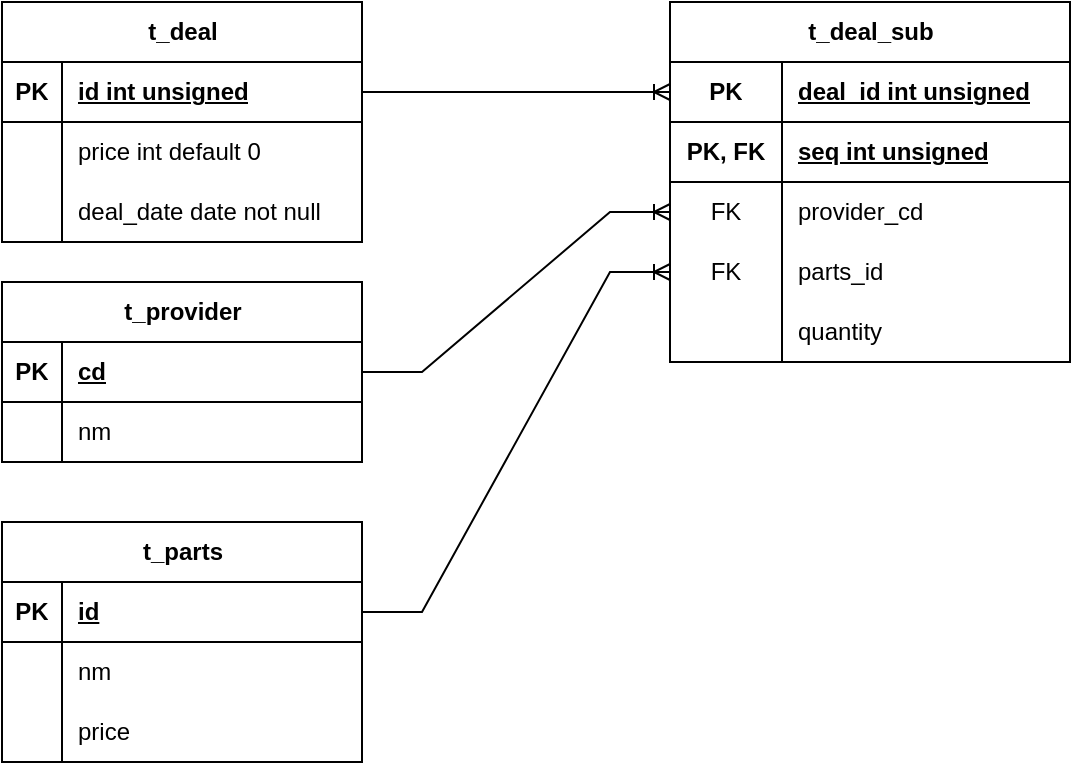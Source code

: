 <mxfile version="21.3.2" type="github">
  <diagram name="페이지-1" id="MNHxGj0XQhXAvuVSrvUu">
    <mxGraphModel dx="750" dy="748" grid="1" gridSize="10" guides="1" tooltips="1" connect="1" arrows="1" fold="1" page="1" pageScale="1" pageWidth="827" pageHeight="1169" math="0" shadow="0">
      <root>
        <mxCell id="0" />
        <mxCell id="1" parent="0" />
        <mxCell id="L9Zd4-DwxghGtXE26DoV-2" value="t_deal" style="shape=table;startSize=30;container=1;collapsible=1;childLayout=tableLayout;fixedRows=1;rowLines=0;fontStyle=1;align=center;resizeLast=1;html=1;" parent="1" vertex="1">
          <mxGeometry x="80" y="320" width="180" height="120" as="geometry" />
        </mxCell>
        <mxCell id="L9Zd4-DwxghGtXE26DoV-3" value="" style="shape=tableRow;horizontal=0;startSize=0;swimlaneHead=0;swimlaneBody=0;fillColor=none;collapsible=0;dropTarget=0;points=[[0,0.5],[1,0.5]];portConstraint=eastwest;top=0;left=0;right=0;bottom=1;" parent="L9Zd4-DwxghGtXE26DoV-2" vertex="1">
          <mxGeometry y="30" width="180" height="30" as="geometry" />
        </mxCell>
        <mxCell id="L9Zd4-DwxghGtXE26DoV-4" value="PK" style="shape=partialRectangle;connectable=0;fillColor=none;top=0;left=0;bottom=0;right=0;fontStyle=1;overflow=hidden;whiteSpace=wrap;html=1;" parent="L9Zd4-DwxghGtXE26DoV-3" vertex="1">
          <mxGeometry width="30" height="30" as="geometry">
            <mxRectangle width="30" height="30" as="alternateBounds" />
          </mxGeometry>
        </mxCell>
        <mxCell id="L9Zd4-DwxghGtXE26DoV-5" value="id int unsigned" style="shape=partialRectangle;connectable=0;fillColor=none;top=0;left=0;bottom=0;right=0;align=left;spacingLeft=6;fontStyle=5;overflow=hidden;whiteSpace=wrap;html=1;" parent="L9Zd4-DwxghGtXE26DoV-3" vertex="1">
          <mxGeometry x="30" width="150" height="30" as="geometry">
            <mxRectangle width="150" height="30" as="alternateBounds" />
          </mxGeometry>
        </mxCell>
        <mxCell id="L9Zd4-DwxghGtXE26DoV-9" value="" style="shape=tableRow;horizontal=0;startSize=0;swimlaneHead=0;swimlaneBody=0;fillColor=none;collapsible=0;dropTarget=0;points=[[0,0.5],[1,0.5]];portConstraint=eastwest;top=0;left=0;right=0;bottom=0;" parent="L9Zd4-DwxghGtXE26DoV-2" vertex="1">
          <mxGeometry y="60" width="180" height="30" as="geometry" />
        </mxCell>
        <mxCell id="L9Zd4-DwxghGtXE26DoV-10" value="" style="shape=partialRectangle;connectable=0;fillColor=none;top=0;left=0;bottom=0;right=0;editable=1;overflow=hidden;whiteSpace=wrap;html=1;" parent="L9Zd4-DwxghGtXE26DoV-9" vertex="1">
          <mxGeometry width="30" height="30" as="geometry">
            <mxRectangle width="30" height="30" as="alternateBounds" />
          </mxGeometry>
        </mxCell>
        <mxCell id="L9Zd4-DwxghGtXE26DoV-11" value="price int default 0" style="shape=partialRectangle;connectable=0;fillColor=none;top=0;left=0;bottom=0;right=0;align=left;spacingLeft=6;overflow=hidden;whiteSpace=wrap;html=1;" parent="L9Zd4-DwxghGtXE26DoV-9" vertex="1">
          <mxGeometry x="30" width="150" height="30" as="geometry">
            <mxRectangle width="150" height="30" as="alternateBounds" />
          </mxGeometry>
        </mxCell>
        <mxCell id="L9Zd4-DwxghGtXE26DoV-15" value="" style="shape=tableRow;horizontal=0;startSize=0;swimlaneHead=0;swimlaneBody=0;fillColor=none;collapsible=0;dropTarget=0;points=[[0,0.5],[1,0.5]];portConstraint=eastwest;top=0;left=0;right=0;bottom=0;" parent="L9Zd4-DwxghGtXE26DoV-2" vertex="1">
          <mxGeometry y="90" width="180" height="30" as="geometry" />
        </mxCell>
        <mxCell id="L9Zd4-DwxghGtXE26DoV-16" value="" style="shape=partialRectangle;connectable=0;fillColor=none;top=0;left=0;bottom=0;right=0;editable=1;overflow=hidden;whiteSpace=wrap;html=1;" parent="L9Zd4-DwxghGtXE26DoV-15" vertex="1">
          <mxGeometry width="30" height="30" as="geometry">
            <mxRectangle width="30" height="30" as="alternateBounds" />
          </mxGeometry>
        </mxCell>
        <mxCell id="L9Zd4-DwxghGtXE26DoV-17" value="deal_date date not null" style="shape=partialRectangle;connectable=0;fillColor=none;top=0;left=0;bottom=0;right=0;align=left;spacingLeft=6;overflow=hidden;whiteSpace=wrap;html=1;" parent="L9Zd4-DwxghGtXE26DoV-15" vertex="1">
          <mxGeometry x="30" width="150" height="30" as="geometry">
            <mxRectangle width="150" height="30" as="alternateBounds" />
          </mxGeometry>
        </mxCell>
        <mxCell id="L9Zd4-DwxghGtXE26DoV-18" value="t_deal_sub" style="shape=table;startSize=30;container=1;collapsible=1;childLayout=tableLayout;fixedRows=1;rowLines=0;fontStyle=1;align=center;resizeLast=1;html=1;" parent="1" vertex="1">
          <mxGeometry x="414" y="320" width="200" height="180" as="geometry" />
        </mxCell>
        <mxCell id="L9Zd4-DwxghGtXE26DoV-19" value="" style="shape=tableRow;horizontal=0;startSize=0;swimlaneHead=0;swimlaneBody=0;fillColor=none;collapsible=0;dropTarget=0;points=[[0,0.5],[1,0.5]];portConstraint=eastwest;top=0;left=0;right=0;bottom=1;" parent="L9Zd4-DwxghGtXE26DoV-18" vertex="1">
          <mxGeometry y="30" width="200" height="30" as="geometry" />
        </mxCell>
        <mxCell id="L9Zd4-DwxghGtXE26DoV-20" value="PK" style="shape=partialRectangle;connectable=0;fillColor=none;top=0;left=0;bottom=0;right=0;fontStyle=1;overflow=hidden;whiteSpace=wrap;html=1;" parent="L9Zd4-DwxghGtXE26DoV-19" vertex="1">
          <mxGeometry width="56" height="30" as="geometry">
            <mxRectangle width="56" height="30" as="alternateBounds" />
          </mxGeometry>
        </mxCell>
        <mxCell id="L9Zd4-DwxghGtXE26DoV-21" value="deal_id int unsigned" style="shape=partialRectangle;connectable=0;fillColor=none;top=0;left=0;bottom=0;right=0;align=left;spacingLeft=6;fontStyle=5;overflow=hidden;whiteSpace=wrap;html=1;" parent="L9Zd4-DwxghGtXE26DoV-19" vertex="1">
          <mxGeometry x="56" width="144" height="30" as="geometry">
            <mxRectangle width="144" height="30" as="alternateBounds" />
          </mxGeometry>
        </mxCell>
        <mxCell id="L9Zd4-DwxghGtXE26DoV-31" value="" style="shape=tableRow;horizontal=0;startSize=0;swimlaneHead=0;swimlaneBody=0;fillColor=none;collapsible=0;dropTarget=0;points=[[0,0.5],[1,0.5]];portConstraint=eastwest;top=0;left=0;right=0;bottom=1;" parent="L9Zd4-DwxghGtXE26DoV-18" vertex="1">
          <mxGeometry y="60" width="200" height="30" as="geometry" />
        </mxCell>
        <mxCell id="L9Zd4-DwxghGtXE26DoV-32" value="PK, FK" style="shape=partialRectangle;connectable=0;fillColor=none;top=0;left=0;bottom=0;right=0;fontStyle=1;overflow=hidden;whiteSpace=wrap;html=1;" parent="L9Zd4-DwxghGtXE26DoV-31" vertex="1">
          <mxGeometry width="56" height="30" as="geometry">
            <mxRectangle width="56" height="30" as="alternateBounds" />
          </mxGeometry>
        </mxCell>
        <mxCell id="L9Zd4-DwxghGtXE26DoV-33" value="seq int unsigned" style="shape=partialRectangle;connectable=0;fillColor=none;top=0;left=0;bottom=0;right=0;align=left;spacingLeft=6;fontStyle=5;overflow=hidden;whiteSpace=wrap;html=1;" parent="L9Zd4-DwxghGtXE26DoV-31" vertex="1">
          <mxGeometry x="56" width="144" height="30" as="geometry">
            <mxRectangle width="144" height="30" as="alternateBounds" />
          </mxGeometry>
        </mxCell>
        <mxCell id="L9Zd4-DwxghGtXE26DoV-22" value="" style="shape=tableRow;horizontal=0;startSize=0;swimlaneHead=0;swimlaneBody=0;fillColor=none;collapsible=0;dropTarget=0;points=[[0,0.5],[1,0.5]];portConstraint=eastwest;top=0;left=0;right=0;bottom=0;" parent="L9Zd4-DwxghGtXE26DoV-18" vertex="1">
          <mxGeometry y="90" width="200" height="30" as="geometry" />
        </mxCell>
        <mxCell id="L9Zd4-DwxghGtXE26DoV-23" value="FK" style="shape=partialRectangle;connectable=0;fillColor=none;top=0;left=0;bottom=0;right=0;editable=1;overflow=hidden;whiteSpace=wrap;html=1;" parent="L9Zd4-DwxghGtXE26DoV-22" vertex="1">
          <mxGeometry width="56" height="30" as="geometry">
            <mxRectangle width="56" height="30" as="alternateBounds" />
          </mxGeometry>
        </mxCell>
        <mxCell id="L9Zd4-DwxghGtXE26DoV-24" value="provider_cd" style="shape=partialRectangle;connectable=0;fillColor=none;top=0;left=0;bottom=0;right=0;align=left;spacingLeft=6;overflow=hidden;whiteSpace=wrap;html=1;" parent="L9Zd4-DwxghGtXE26DoV-22" vertex="1">
          <mxGeometry x="56" width="144" height="30" as="geometry">
            <mxRectangle width="144" height="30" as="alternateBounds" />
          </mxGeometry>
        </mxCell>
        <mxCell id="L9Zd4-DwxghGtXE26DoV-25" value="" style="shape=tableRow;horizontal=0;startSize=0;swimlaneHead=0;swimlaneBody=0;fillColor=none;collapsible=0;dropTarget=0;points=[[0,0.5],[1,0.5]];portConstraint=eastwest;top=0;left=0;right=0;bottom=0;" parent="L9Zd4-DwxghGtXE26DoV-18" vertex="1">
          <mxGeometry y="120" width="200" height="30" as="geometry" />
        </mxCell>
        <mxCell id="L9Zd4-DwxghGtXE26DoV-26" value="FK" style="shape=partialRectangle;connectable=0;fillColor=none;top=0;left=0;bottom=0;right=0;editable=1;overflow=hidden;whiteSpace=wrap;html=1;" parent="L9Zd4-DwxghGtXE26DoV-25" vertex="1">
          <mxGeometry width="56" height="30" as="geometry">
            <mxRectangle width="56" height="30" as="alternateBounds" />
          </mxGeometry>
        </mxCell>
        <mxCell id="L9Zd4-DwxghGtXE26DoV-27" value="parts_id" style="shape=partialRectangle;connectable=0;fillColor=none;top=0;left=0;bottom=0;right=0;align=left;spacingLeft=6;overflow=hidden;whiteSpace=wrap;html=1;" parent="L9Zd4-DwxghGtXE26DoV-25" vertex="1">
          <mxGeometry x="56" width="144" height="30" as="geometry">
            <mxRectangle width="144" height="30" as="alternateBounds" />
          </mxGeometry>
        </mxCell>
        <mxCell id="L9Zd4-DwxghGtXE26DoV-28" value="" style="shape=tableRow;horizontal=0;startSize=0;swimlaneHead=0;swimlaneBody=0;fillColor=none;collapsible=0;dropTarget=0;points=[[0,0.5],[1,0.5]];portConstraint=eastwest;top=0;left=0;right=0;bottom=0;" parent="L9Zd4-DwxghGtXE26DoV-18" vertex="1">
          <mxGeometry y="150" width="200" height="30" as="geometry" />
        </mxCell>
        <mxCell id="L9Zd4-DwxghGtXE26DoV-29" value="" style="shape=partialRectangle;connectable=0;fillColor=none;top=0;left=0;bottom=0;right=0;editable=1;overflow=hidden;whiteSpace=wrap;html=1;" parent="L9Zd4-DwxghGtXE26DoV-28" vertex="1">
          <mxGeometry width="56" height="30" as="geometry">
            <mxRectangle width="56" height="30" as="alternateBounds" />
          </mxGeometry>
        </mxCell>
        <mxCell id="L9Zd4-DwxghGtXE26DoV-30" value="quantity" style="shape=partialRectangle;connectable=0;fillColor=none;top=0;left=0;bottom=0;right=0;align=left;spacingLeft=6;overflow=hidden;whiteSpace=wrap;html=1;" parent="L9Zd4-DwxghGtXE26DoV-28" vertex="1">
          <mxGeometry x="56" width="144" height="30" as="geometry">
            <mxRectangle width="144" height="30" as="alternateBounds" />
          </mxGeometry>
        </mxCell>
        <mxCell id="L9Zd4-DwxghGtXE26DoV-38" value="t_parts" style="shape=table;startSize=30;container=1;collapsible=1;childLayout=tableLayout;fixedRows=1;rowLines=0;fontStyle=1;align=center;resizeLast=1;html=1;" parent="1" vertex="1">
          <mxGeometry x="80" y="580" width="180" height="120" as="geometry" />
        </mxCell>
        <mxCell id="L9Zd4-DwxghGtXE26DoV-39" value="" style="shape=tableRow;horizontal=0;startSize=0;swimlaneHead=0;swimlaneBody=0;fillColor=none;collapsible=0;dropTarget=0;points=[[0,0.5],[1,0.5]];portConstraint=eastwest;top=0;left=0;right=0;bottom=1;" parent="L9Zd4-DwxghGtXE26DoV-38" vertex="1">
          <mxGeometry y="30" width="180" height="30" as="geometry" />
        </mxCell>
        <mxCell id="L9Zd4-DwxghGtXE26DoV-40" value="PK" style="shape=partialRectangle;connectable=0;fillColor=none;top=0;left=0;bottom=0;right=0;fontStyle=1;overflow=hidden;whiteSpace=wrap;html=1;" parent="L9Zd4-DwxghGtXE26DoV-39" vertex="1">
          <mxGeometry width="30" height="30" as="geometry">
            <mxRectangle width="30" height="30" as="alternateBounds" />
          </mxGeometry>
        </mxCell>
        <mxCell id="L9Zd4-DwxghGtXE26DoV-41" value="id" style="shape=partialRectangle;connectable=0;fillColor=none;top=0;left=0;bottom=0;right=0;align=left;spacingLeft=6;fontStyle=5;overflow=hidden;whiteSpace=wrap;html=1;" parent="L9Zd4-DwxghGtXE26DoV-39" vertex="1">
          <mxGeometry x="30" width="150" height="30" as="geometry">
            <mxRectangle width="150" height="30" as="alternateBounds" />
          </mxGeometry>
        </mxCell>
        <mxCell id="L9Zd4-DwxghGtXE26DoV-42" value="" style="shape=tableRow;horizontal=0;startSize=0;swimlaneHead=0;swimlaneBody=0;fillColor=none;collapsible=0;dropTarget=0;points=[[0,0.5],[1,0.5]];portConstraint=eastwest;top=0;left=0;right=0;bottom=0;" parent="L9Zd4-DwxghGtXE26DoV-38" vertex="1">
          <mxGeometry y="60" width="180" height="30" as="geometry" />
        </mxCell>
        <mxCell id="L9Zd4-DwxghGtXE26DoV-43" value="" style="shape=partialRectangle;connectable=0;fillColor=none;top=0;left=0;bottom=0;right=0;editable=1;overflow=hidden;whiteSpace=wrap;html=1;" parent="L9Zd4-DwxghGtXE26DoV-42" vertex="1">
          <mxGeometry width="30" height="30" as="geometry">
            <mxRectangle width="30" height="30" as="alternateBounds" />
          </mxGeometry>
        </mxCell>
        <mxCell id="L9Zd4-DwxghGtXE26DoV-44" value="nm" style="shape=partialRectangle;connectable=0;fillColor=none;top=0;left=0;bottom=0;right=0;align=left;spacingLeft=6;overflow=hidden;whiteSpace=wrap;html=1;" parent="L9Zd4-DwxghGtXE26DoV-42" vertex="1">
          <mxGeometry x="30" width="150" height="30" as="geometry">
            <mxRectangle width="150" height="30" as="alternateBounds" />
          </mxGeometry>
        </mxCell>
        <mxCell id="L9Zd4-DwxghGtXE26DoV-45" value="" style="shape=tableRow;horizontal=0;startSize=0;swimlaneHead=0;swimlaneBody=0;fillColor=none;collapsible=0;dropTarget=0;points=[[0,0.5],[1,0.5]];portConstraint=eastwest;top=0;left=0;right=0;bottom=0;" parent="L9Zd4-DwxghGtXE26DoV-38" vertex="1">
          <mxGeometry y="90" width="180" height="30" as="geometry" />
        </mxCell>
        <mxCell id="L9Zd4-DwxghGtXE26DoV-46" value="" style="shape=partialRectangle;connectable=0;fillColor=none;top=0;left=0;bottom=0;right=0;editable=1;overflow=hidden;whiteSpace=wrap;html=1;" parent="L9Zd4-DwxghGtXE26DoV-45" vertex="1">
          <mxGeometry width="30" height="30" as="geometry">
            <mxRectangle width="30" height="30" as="alternateBounds" />
          </mxGeometry>
        </mxCell>
        <mxCell id="L9Zd4-DwxghGtXE26DoV-47" value="price" style="shape=partialRectangle;connectable=0;fillColor=none;top=0;left=0;bottom=0;right=0;align=left;spacingLeft=6;overflow=hidden;whiteSpace=wrap;html=1;" parent="L9Zd4-DwxghGtXE26DoV-45" vertex="1">
          <mxGeometry x="30" width="150" height="30" as="geometry">
            <mxRectangle width="150" height="30" as="alternateBounds" />
          </mxGeometry>
        </mxCell>
        <mxCell id="L9Zd4-DwxghGtXE26DoV-51" value="" style="edgeStyle=entityRelationEdgeStyle;fontSize=12;html=1;endArrow=ERoneToMany;rounded=0;exitX=1;exitY=0.5;exitDx=0;exitDy=0;entryX=0;entryY=0.5;entryDx=0;entryDy=0;" parent="1" source="L9Zd4-DwxghGtXE26DoV-3" target="L9Zd4-DwxghGtXE26DoV-19" edge="1">
          <mxGeometry width="100" height="100" relative="1" as="geometry">
            <mxPoint x="390" y="700" as="sourcePoint" />
            <mxPoint x="490" y="600" as="targetPoint" />
          </mxGeometry>
        </mxCell>
        <mxCell id="L9Zd4-DwxghGtXE26DoV-52" value="t_provider" style="shape=table;startSize=30;container=1;collapsible=1;childLayout=tableLayout;fixedRows=1;rowLines=0;fontStyle=1;align=center;resizeLast=1;html=1;" parent="1" vertex="1">
          <mxGeometry x="80" y="460" width="180" height="90" as="geometry" />
        </mxCell>
        <mxCell id="L9Zd4-DwxghGtXE26DoV-53" value="" style="shape=tableRow;horizontal=0;startSize=0;swimlaneHead=0;swimlaneBody=0;fillColor=none;collapsible=0;dropTarget=0;points=[[0,0.5],[1,0.5]];portConstraint=eastwest;top=0;left=0;right=0;bottom=1;" parent="L9Zd4-DwxghGtXE26DoV-52" vertex="1">
          <mxGeometry y="30" width="180" height="30" as="geometry" />
        </mxCell>
        <mxCell id="L9Zd4-DwxghGtXE26DoV-54" value="PK" style="shape=partialRectangle;connectable=0;fillColor=none;top=0;left=0;bottom=0;right=0;fontStyle=1;overflow=hidden;whiteSpace=wrap;html=1;" parent="L9Zd4-DwxghGtXE26DoV-53" vertex="1">
          <mxGeometry width="30" height="30" as="geometry">
            <mxRectangle width="30" height="30" as="alternateBounds" />
          </mxGeometry>
        </mxCell>
        <mxCell id="L9Zd4-DwxghGtXE26DoV-55" value="cd" style="shape=partialRectangle;connectable=0;fillColor=none;top=0;left=0;bottom=0;right=0;align=left;spacingLeft=6;fontStyle=5;overflow=hidden;whiteSpace=wrap;html=1;" parent="L9Zd4-DwxghGtXE26DoV-53" vertex="1">
          <mxGeometry x="30" width="150" height="30" as="geometry">
            <mxRectangle width="150" height="30" as="alternateBounds" />
          </mxGeometry>
        </mxCell>
        <mxCell id="L9Zd4-DwxghGtXE26DoV-56" value="" style="shape=tableRow;horizontal=0;startSize=0;swimlaneHead=0;swimlaneBody=0;fillColor=none;collapsible=0;dropTarget=0;points=[[0,0.5],[1,0.5]];portConstraint=eastwest;top=0;left=0;right=0;bottom=0;" parent="L9Zd4-DwxghGtXE26DoV-52" vertex="1">
          <mxGeometry y="60" width="180" height="30" as="geometry" />
        </mxCell>
        <mxCell id="L9Zd4-DwxghGtXE26DoV-57" value="" style="shape=partialRectangle;connectable=0;fillColor=none;top=0;left=0;bottom=0;right=0;editable=1;overflow=hidden;whiteSpace=wrap;html=1;" parent="L9Zd4-DwxghGtXE26DoV-56" vertex="1">
          <mxGeometry width="30" height="30" as="geometry">
            <mxRectangle width="30" height="30" as="alternateBounds" />
          </mxGeometry>
        </mxCell>
        <mxCell id="L9Zd4-DwxghGtXE26DoV-58" value="nm" style="shape=partialRectangle;connectable=0;fillColor=none;top=0;left=0;bottom=0;right=0;align=left;spacingLeft=6;overflow=hidden;whiteSpace=wrap;html=1;" parent="L9Zd4-DwxghGtXE26DoV-56" vertex="1">
          <mxGeometry x="30" width="150" height="30" as="geometry">
            <mxRectangle width="150" height="30" as="alternateBounds" />
          </mxGeometry>
        </mxCell>
        <mxCell id="L9Zd4-DwxghGtXE26DoV-65" value="" style="edgeStyle=entityRelationEdgeStyle;fontSize=12;html=1;endArrow=ERoneToMany;rounded=0;exitX=1;exitY=0.5;exitDx=0;exitDy=0;entryX=0;entryY=0.5;entryDx=0;entryDy=0;" parent="1" source="L9Zd4-DwxghGtXE26DoV-39" target="L9Zd4-DwxghGtXE26DoV-25" edge="1">
          <mxGeometry width="100" height="100" relative="1" as="geometry">
            <mxPoint x="390" y="700" as="sourcePoint" />
            <mxPoint x="410" y="450" as="targetPoint" />
          </mxGeometry>
        </mxCell>
        <mxCell id="L9Zd4-DwxghGtXE26DoV-66" value="" style="edgeStyle=entityRelationEdgeStyle;fontSize=12;html=1;endArrow=ERoneToMany;rounded=0;entryX=0;entryY=0.5;entryDx=0;entryDy=0;exitX=1;exitY=0.5;exitDx=0;exitDy=0;" parent="1" source="L9Zd4-DwxghGtXE26DoV-53" target="L9Zd4-DwxghGtXE26DoV-22" edge="1">
          <mxGeometry width="100" height="100" relative="1" as="geometry">
            <mxPoint x="410" y="560" as="sourcePoint" />
            <mxPoint x="490" y="600" as="targetPoint" />
          </mxGeometry>
        </mxCell>
      </root>
    </mxGraphModel>
  </diagram>
</mxfile>
